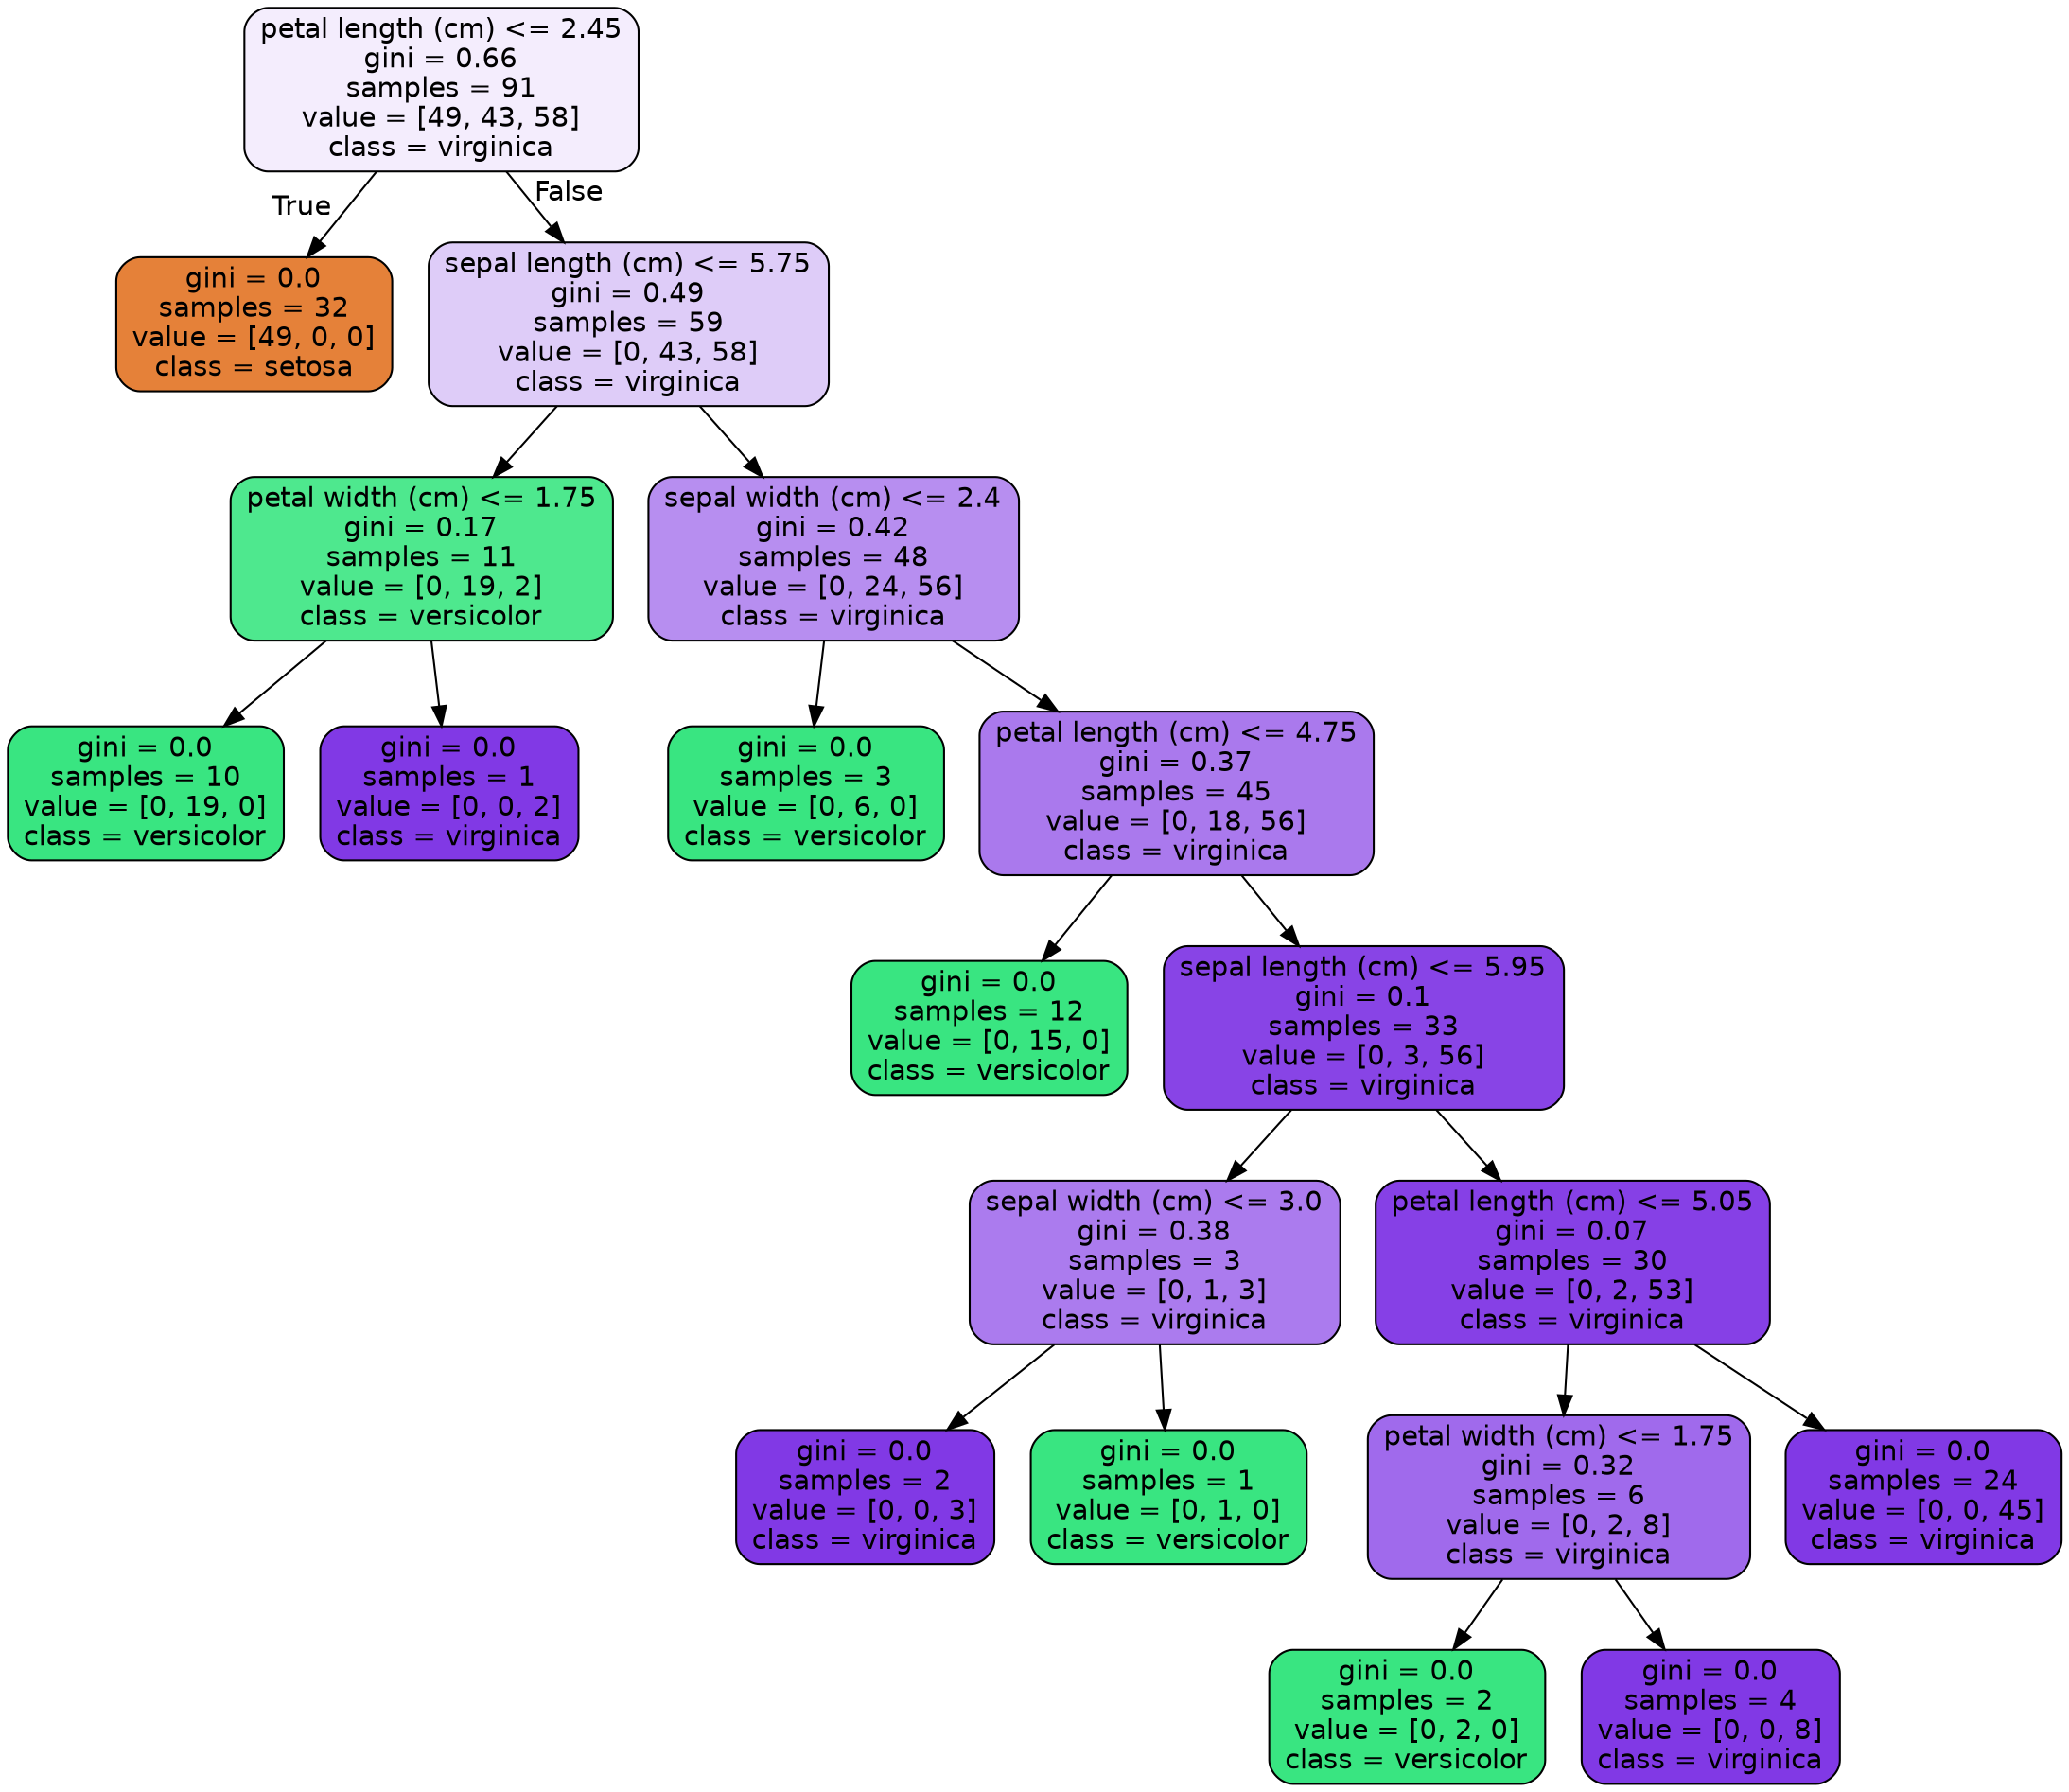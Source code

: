 digraph Tree {
node [shape=box, style="filled, rounded", color="black", fontname=helvetica] ;
edge [fontname=helvetica] ;
0 [label="petal length (cm) <= 2.45\ngini = 0.66\nsamples = 91\nvalue = [49, 43, 58]\nclass = virginica", fillcolor="#f4edfd"] ;
1 [label="gini = 0.0\nsamples = 32\nvalue = [49, 0, 0]\nclass = setosa", fillcolor="#e58139"] ;
0 -> 1 [labeldistance=2.5, labelangle=45, headlabel="True"] ;
2 [label="sepal length (cm) <= 5.75\ngini = 0.49\nsamples = 59\nvalue = [0, 43, 58]\nclass = virginica", fillcolor="#deccf8"] ;
0 -> 2 [labeldistance=2.5, labelangle=-45, headlabel="False"] ;
3 [label="petal width (cm) <= 1.75\ngini = 0.17\nsamples = 11\nvalue = [0, 19, 2]\nclass = versicolor", fillcolor="#4ee88e"] ;
2 -> 3 ;
4 [label="gini = 0.0\nsamples = 10\nvalue = [0, 19, 0]\nclass = versicolor", fillcolor="#39e581"] ;
3 -> 4 ;
5 [label="gini = 0.0\nsamples = 1\nvalue = [0, 0, 2]\nclass = virginica", fillcolor="#8139e5"] ;
3 -> 5 ;
6 [label="sepal width (cm) <= 2.4\ngini = 0.42\nsamples = 48\nvalue = [0, 24, 56]\nclass = virginica", fillcolor="#b78ef0"] ;
2 -> 6 ;
7 [label="gini = 0.0\nsamples = 3\nvalue = [0, 6, 0]\nclass = versicolor", fillcolor="#39e581"] ;
6 -> 7 ;
8 [label="petal length (cm) <= 4.75\ngini = 0.37\nsamples = 45\nvalue = [0, 18, 56]\nclass = virginica", fillcolor="#aa79ed"] ;
6 -> 8 ;
9 [label="gini = 0.0\nsamples = 12\nvalue = [0, 15, 0]\nclass = versicolor", fillcolor="#39e581"] ;
8 -> 9 ;
10 [label="sepal length (cm) <= 5.95\ngini = 0.1\nsamples = 33\nvalue = [0, 3, 56]\nclass = virginica", fillcolor="#8844e6"] ;
8 -> 10 ;
11 [label="sepal width (cm) <= 3.0\ngini = 0.38\nsamples = 3\nvalue = [0, 1, 3]\nclass = virginica", fillcolor="#ab7bee"] ;
10 -> 11 ;
12 [label="gini = 0.0\nsamples = 2\nvalue = [0, 0, 3]\nclass = virginica", fillcolor="#8139e5"] ;
11 -> 12 ;
13 [label="gini = 0.0\nsamples = 1\nvalue = [0, 1, 0]\nclass = versicolor", fillcolor="#39e581"] ;
11 -> 13 ;
14 [label="petal length (cm) <= 5.05\ngini = 0.07\nsamples = 30\nvalue = [0, 2, 53]\nclass = virginica", fillcolor="#8640e6"] ;
10 -> 14 ;
15 [label="petal width (cm) <= 1.75\ngini = 0.32\nsamples = 6\nvalue = [0, 2, 8]\nclass = virginica", fillcolor="#a06aec"] ;
14 -> 15 ;
16 [label="gini = 0.0\nsamples = 2\nvalue = [0, 2, 0]\nclass = versicolor", fillcolor="#39e581"] ;
15 -> 16 ;
17 [label="gini = 0.0\nsamples = 4\nvalue = [0, 0, 8]\nclass = virginica", fillcolor="#8139e5"] ;
15 -> 17 ;
18 [label="gini = 0.0\nsamples = 24\nvalue = [0, 0, 45]\nclass = virginica", fillcolor="#8139e5"] ;
14 -> 18 ;
}